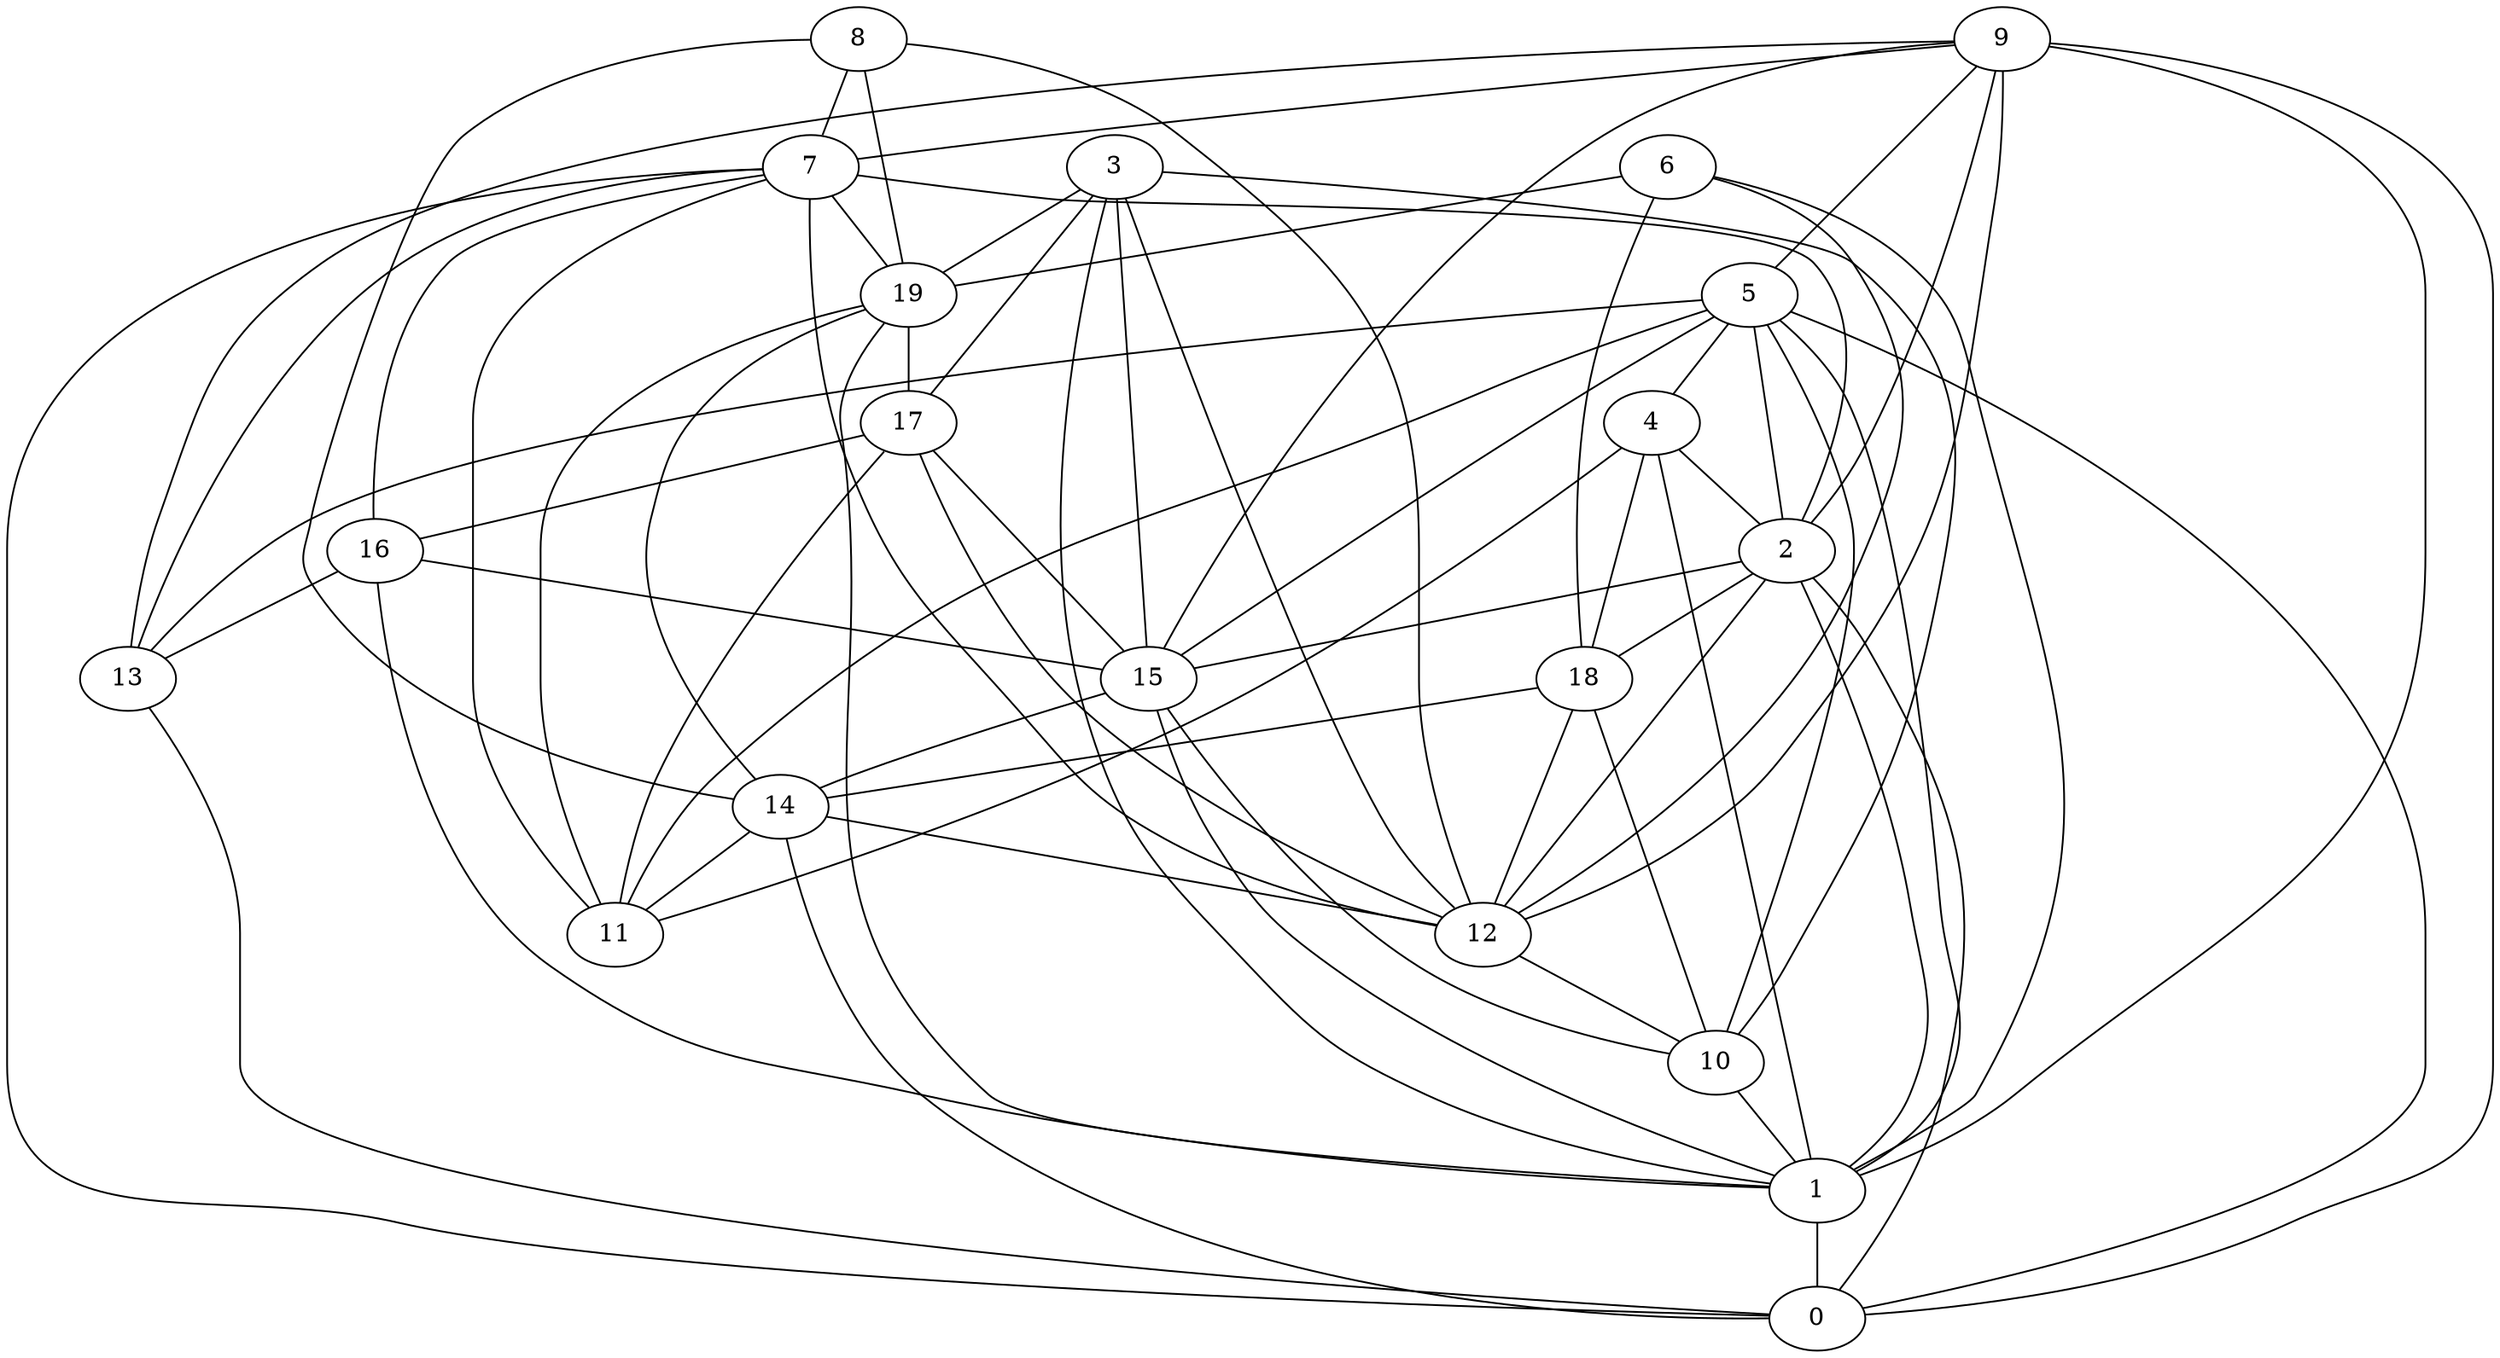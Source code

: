 digraph GG_graph {

subgraph G_graph {
edge [color = black]
"3" -> "17" [dir = none]
"3" -> "15" [dir = none]
"3" -> "10" [dir = none]
"3" -> "1" [dir = none]
"3" -> "12" [dir = none]
"16" -> "15" [dir = none]
"16" -> "1" [dir = none]
"16" -> "13" [dir = none]
"15" -> "1" [dir = none]
"15" -> "10" [dir = none]
"15" -> "14" [dir = none]
"13" -> "0" [dir = none]
"12" -> "10" [dir = none]
"5" -> "1" [dir = none]
"5" -> "10" [dir = none]
"5" -> "0" [dir = none]
"5" -> "15" [dir = none]
"5" -> "11" [dir = none]
"5" -> "13" [dir = none]
"9" -> "2" [dir = none]
"9" -> "5" [dir = none]
"9" -> "1" [dir = none]
"9" -> "13" [dir = none]
"9" -> "7" [dir = none]
"9" -> "15" [dir = none]
"1" -> "0" [dir = none]
"2" -> "1" [dir = none]
"2" -> "18" [dir = none]
"2" -> "0" [dir = none]
"2" -> "15" [dir = none]
"6" -> "12" [dir = none]
"6" -> "19" [dir = none]
"6" -> "1" [dir = none]
"6" -> "18" [dir = none]
"19" -> "11" [dir = none]
"19" -> "1" [dir = none]
"19" -> "17" [dir = none]
"19" -> "14" [dir = none]
"4" -> "11" [dir = none]
"4" -> "18" [dir = none]
"4" -> "1" [dir = none]
"4" -> "2" [dir = none]
"18" -> "12" [dir = none]
"18" -> "10" [dir = none]
"14" -> "12" [dir = none]
"14" -> "0" [dir = none]
"7" -> "0" [dir = none]
"7" -> "11" [dir = none]
"7" -> "16" [dir = none]
"7" -> "19" [dir = none]
"7" -> "2" [dir = none]
"17" -> "12" [dir = none]
"17" -> "15" [dir = none]
"17" -> "16" [dir = none]
"8" -> "14" [dir = none]
"8" -> "7" [dir = none]
"8" -> "12" [dir = none]
"3" -> "19" [dir = none]
"7" -> "12" [dir = none]
"9" -> "0" [dir = none]
"14" -> "11" [dir = none]
"9" -> "12" [dir = none]
"5" -> "4" [dir = none]
"17" -> "11" [dir = none]
"8" -> "19" [dir = none]
"18" -> "14" [dir = none]
"10" -> "1" [dir = none]
"5" -> "2" [dir = none]
"2" -> "12" [dir = none]
"7" -> "13" [dir = none]
}

}
